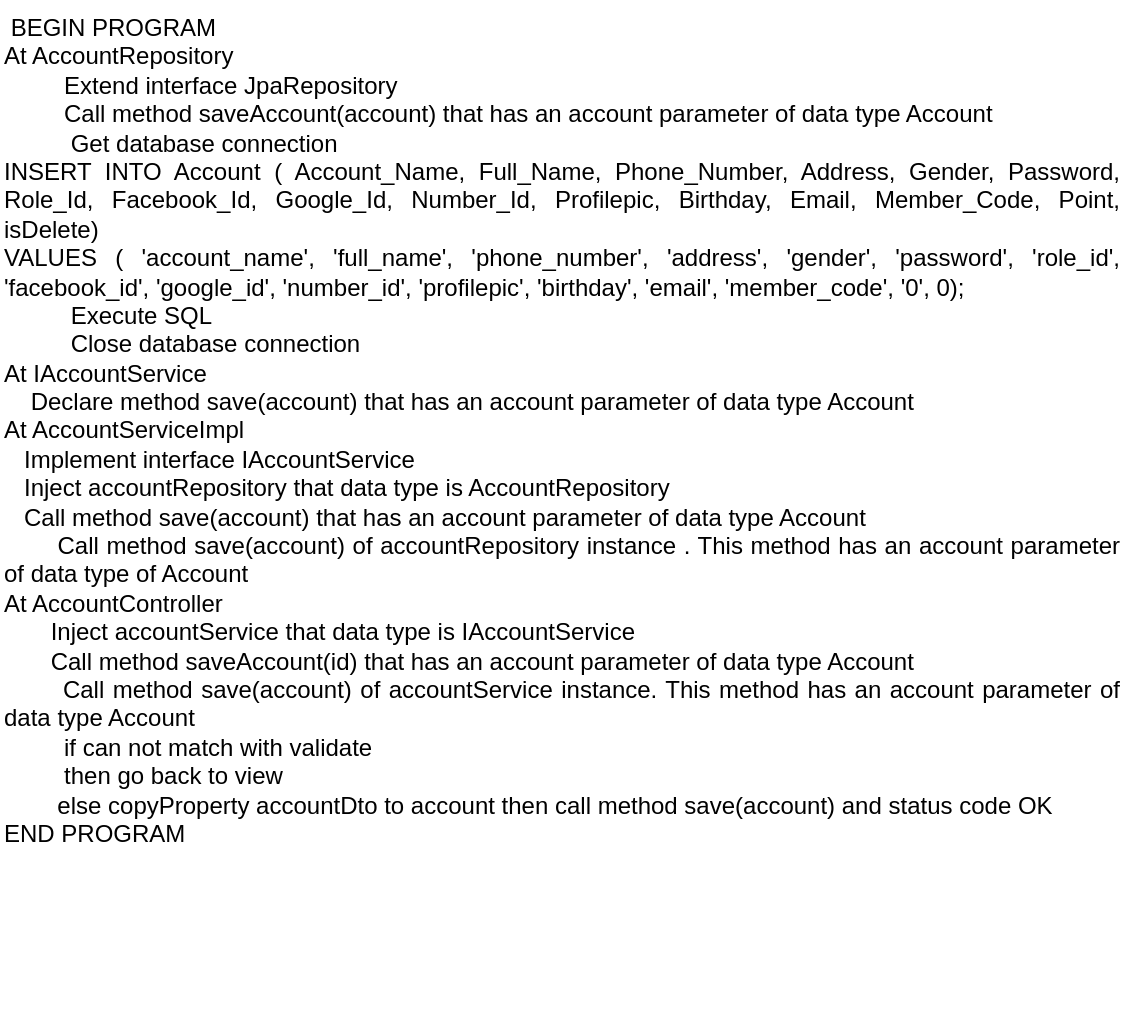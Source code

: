 <mxfile version="23.1.5" type="device">
  <diagram name="Page-1" id="0MC-4Dckpnw91j6d6mKn">
    <mxGraphModel dx="1674" dy="836" grid="1" gridSize="10" guides="1" tooltips="1" connect="1" arrows="1" fold="1" page="1" pageScale="1" pageWidth="850" pageHeight="1100" math="0" shadow="0">
      <root>
        <mxCell id="0" />
        <mxCell id="1" parent="0" />
        <mxCell id="OOSFDkqaMUAi02Isikei-1" value="&lt;div style=&quot;border-color: rgb(0, 0, 0); text-align: justify;&quot;&gt;&amp;nbsp;BEGIN PROGRAM&lt;/div&gt;&lt;div style=&quot;border-color: rgb(0, 0, 0); text-align: justify;&quot;&gt;At AccountRepository&lt;/div&gt;&lt;div style=&quot;border-color: rgb(0, 0, 0); text-align: justify;&quot;&gt;&amp;nbsp; &amp;nbsp; &amp;nbsp; &amp;nbsp; &amp;nbsp;Extend interface JpaRepository&lt;/div&gt;&lt;div style=&quot;border-color: rgb(0, 0, 0); text-align: justify;&quot;&gt;&amp;nbsp; &amp;nbsp; &amp;nbsp; &amp;nbsp; &amp;nbsp;Call method saveAccount(account) that has an account parameter of data type Account&lt;/div&gt;&lt;div style=&quot;border-color: rgb(0, 0, 0); text-align: justify;&quot;&gt;&amp;nbsp; &amp;nbsp; &amp;nbsp; &amp;nbsp; &amp;nbsp; Get database connection&amp;nbsp; &amp;nbsp;&lt;/div&gt;&lt;div style=&quot;border-color: rgb(0, 0, 0); text-align: justify;&quot;&gt;&lt;div&gt;INSERT INTO Account ( Account_Name, Full_Name, Phone_Number, Address, Gender, Password, Role_Id, Facebook_Id, Google_Id, Number_Id, Profilepic, Birthday, Email, Member_Code, Point, isDelete)&lt;/div&gt;&lt;div&gt;VALUES ( &#39;account_name&#39;, &#39;full_name&#39;, &#39;phone_number&#39;, &#39;address&#39;, &#39;gender&#39;, &#39;password&#39;, &#39;role_id&#39;, &#39;facebook_id&#39;, &#39;google_id&#39;, &#39;number_id&#39;, &#39;profilepic&#39;, &#39;birthday&#39;, &#39;email&#39;, &#39;member_code&#39;, &#39;0&#39;, 0);&lt;/div&gt;&lt;/div&gt;&lt;div style=&quot;border-color: rgb(0, 0, 0); text-align: justify;&quot;&gt;&amp;nbsp; &amp;nbsp; &amp;nbsp; &amp;nbsp; &amp;nbsp; Execute SQL&lt;/div&gt;&lt;div style=&quot;border-color: rgb(0, 0, 0); text-align: justify;&quot;&gt;&amp;nbsp; &amp;nbsp; &amp;nbsp; &amp;nbsp; &amp;nbsp; Close database connection&lt;/div&gt;&lt;div style=&quot;border-color: rgb(0, 0, 0); text-align: justify;&quot;&gt;At IAccountService&amp;nbsp;&lt;/div&gt;&lt;div style=&quot;border-color: rgb(0, 0, 0); text-align: justify;&quot;&gt;&amp;nbsp; &amp;nbsp; Declare method save(account) that has an account parameter of data type Account&lt;/div&gt;&lt;div style=&quot;border-color: rgb(0, 0, 0); text-align: justify;&quot;&gt;At AccountServiceImpl&amp;nbsp;&lt;/div&gt;&lt;div style=&quot;border-color: rgb(0, 0, 0); text-align: justify;&quot;&gt;&amp;nbsp; &amp;nbsp;Implement interface IAccountService&lt;/div&gt;&lt;div style=&quot;border-color: rgb(0, 0, 0); text-align: justify;&quot;&gt;&amp;nbsp; &amp;nbsp;Inject accountRepository that data type is AccountRepository&lt;/div&gt;&lt;div style=&quot;border-color: rgb(0, 0, 0); text-align: justify;&quot;&gt;&amp;nbsp; &amp;nbsp;Call method save(account) that has an account parameter of data type Account&amp;nbsp;&lt;/div&gt;&lt;div style=&quot;border-color: rgb(0, 0, 0); text-align: justify;&quot;&gt;&amp;nbsp; &amp;nbsp; &amp;nbsp; &amp;nbsp;Call method save(account) of accountRepository instance . This method has an account parameter of data type of Account&lt;/div&gt;&lt;div style=&quot;border-color: rgb(0, 0, 0); text-align: justify;&quot;&gt;At AccountController&lt;/div&gt;&lt;div style=&quot;border-color: rgb(0, 0, 0); text-align: justify;&quot;&gt;&amp;nbsp; &amp;nbsp; &amp;nbsp; &amp;nbsp;Inject accountService that data type is IAccountService&lt;/div&gt;&lt;div style=&quot;border-color: rgb(0, 0, 0); text-align: justify;&quot;&gt;&amp;nbsp; &amp;nbsp; &amp;nbsp; &amp;nbsp;Call method saveAccount(id) that has an account parameter of data type Account&lt;/div&gt;&lt;div style=&quot;border-color: rgb(0, 0, 0); text-align: justify;&quot;&gt;&amp;nbsp; &amp;nbsp; &amp;nbsp; &amp;nbsp;Call method save(account) of accountService instance. This method has an account parameter of data type Account&amp;nbsp;&lt;/div&gt;&lt;div style=&quot;border-color: rgb(0, 0, 0); text-align: justify;&quot;&gt;&amp;nbsp; &amp;nbsp; &amp;nbsp; &amp;nbsp; &amp;nbsp;if can not match with validate&amp;nbsp;&lt;/div&gt;&lt;div style=&quot;border-color: rgb(0, 0, 0); text-align: justify;&quot;&gt;&amp;nbsp; &amp;nbsp; &amp;nbsp; &amp;nbsp; &amp;nbsp;then go back to view&lt;/div&gt;&lt;div style=&quot;border-color: rgb(0, 0, 0); text-align: justify;&quot;&gt;&amp;nbsp; &amp;nbsp; &amp;nbsp; &amp;nbsp; else copyProperty accountDto to account then&amp;nbsp;&lt;span style=&quot;background-color: initial;&quot;&gt;call method save(account) and status code OK&lt;/span&gt;&lt;/div&gt;&lt;div style=&quot;border-color: rgb(0, 0, 0); text-align: justify;&quot;&gt;END PROGRAM&lt;/div&gt;&lt;div style=&quot;border-color: rgb(0, 0, 0); text-align: justify;&quot;&gt;&amp;nbsp; &amp;nbsp; &amp;nbsp; &amp;nbsp;&lt;/div&gt;&lt;div style=&quot;border-color: rgb(0, 0, 0); text-align: justify;&quot;&gt;&lt;br style=&quot;border-color: rgb(0, 0, 0);&quot;&gt;&lt;/div&gt;&lt;div style=&quot;border-color: rgb(0, 0, 0); text-align: justify;&quot;&gt;&amp;nbsp;&lt;/div&gt;&lt;div style=&quot;border-color: rgb(0, 0, 0); text-align: justify;&quot;&gt;&lt;br style=&quot;border-color: rgb(0, 0, 0); color: rgb(240, 240, 240); font-family: Helvetica; font-size: 12px; font-style: normal; font-variant-ligatures: normal; font-variant-caps: normal; font-weight: 400; letter-spacing: normal; orphans: 2; text-align: justify; text-indent: 0px; text-transform: none; widows: 2; word-spacing: 0px; -webkit-text-stroke-width: 0px; background-color: rgb(27, 29, 30); text-decoration-thickness: initial; text-decoration-style: initial; text-decoration-color: initial;&quot;&gt;&lt;br&gt;&lt;br&gt;&lt;/div&gt;" style="text;whiteSpace=wrap;html=1;" parent="1" vertex="1">
          <mxGeometry x="180" y="80" width="560" height="430" as="geometry" />
        </mxCell>
      </root>
    </mxGraphModel>
  </diagram>
</mxfile>
